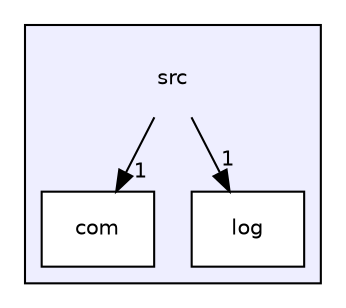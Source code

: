 digraph "src" {
  compound=true
  node [ fontsize="10", fontname="Helvetica"];
  edge [ labelfontsize="10", labelfontname="Helvetica"];
  subgraph clusterdir_68267d1309a1af8e8297ef4c3efbcdba {
    graph [ bgcolor="#eeeeff", pencolor="black", label="" URL="dir_68267d1309a1af8e8297ef4c3efbcdba.html"];
    dir_68267d1309a1af8e8297ef4c3efbcdba [shape=plaintext label="src"];
    dir_541eb0a6c58a7690acc5b848a4b1b724 [shape=box label="com" color="black" fillcolor="white" style="filled" URL="dir_541eb0a6c58a7690acc5b848a4b1b724.html"];
    dir_2241064965c8d9ca993f08b926076f7d [shape=box label="log" color="black" fillcolor="white" style="filled" URL="dir_2241064965c8d9ca993f08b926076f7d.html"];
  }
  dir_68267d1309a1af8e8297ef4c3efbcdba->dir_541eb0a6c58a7690acc5b848a4b1b724 [headlabel="1", labeldistance=1.5 headhref="dir_000000_000001.html"];
  dir_68267d1309a1af8e8297ef4c3efbcdba->dir_2241064965c8d9ca993f08b926076f7d [headlabel="1", labeldistance=1.5 headhref="dir_000000_000002.html"];
}
